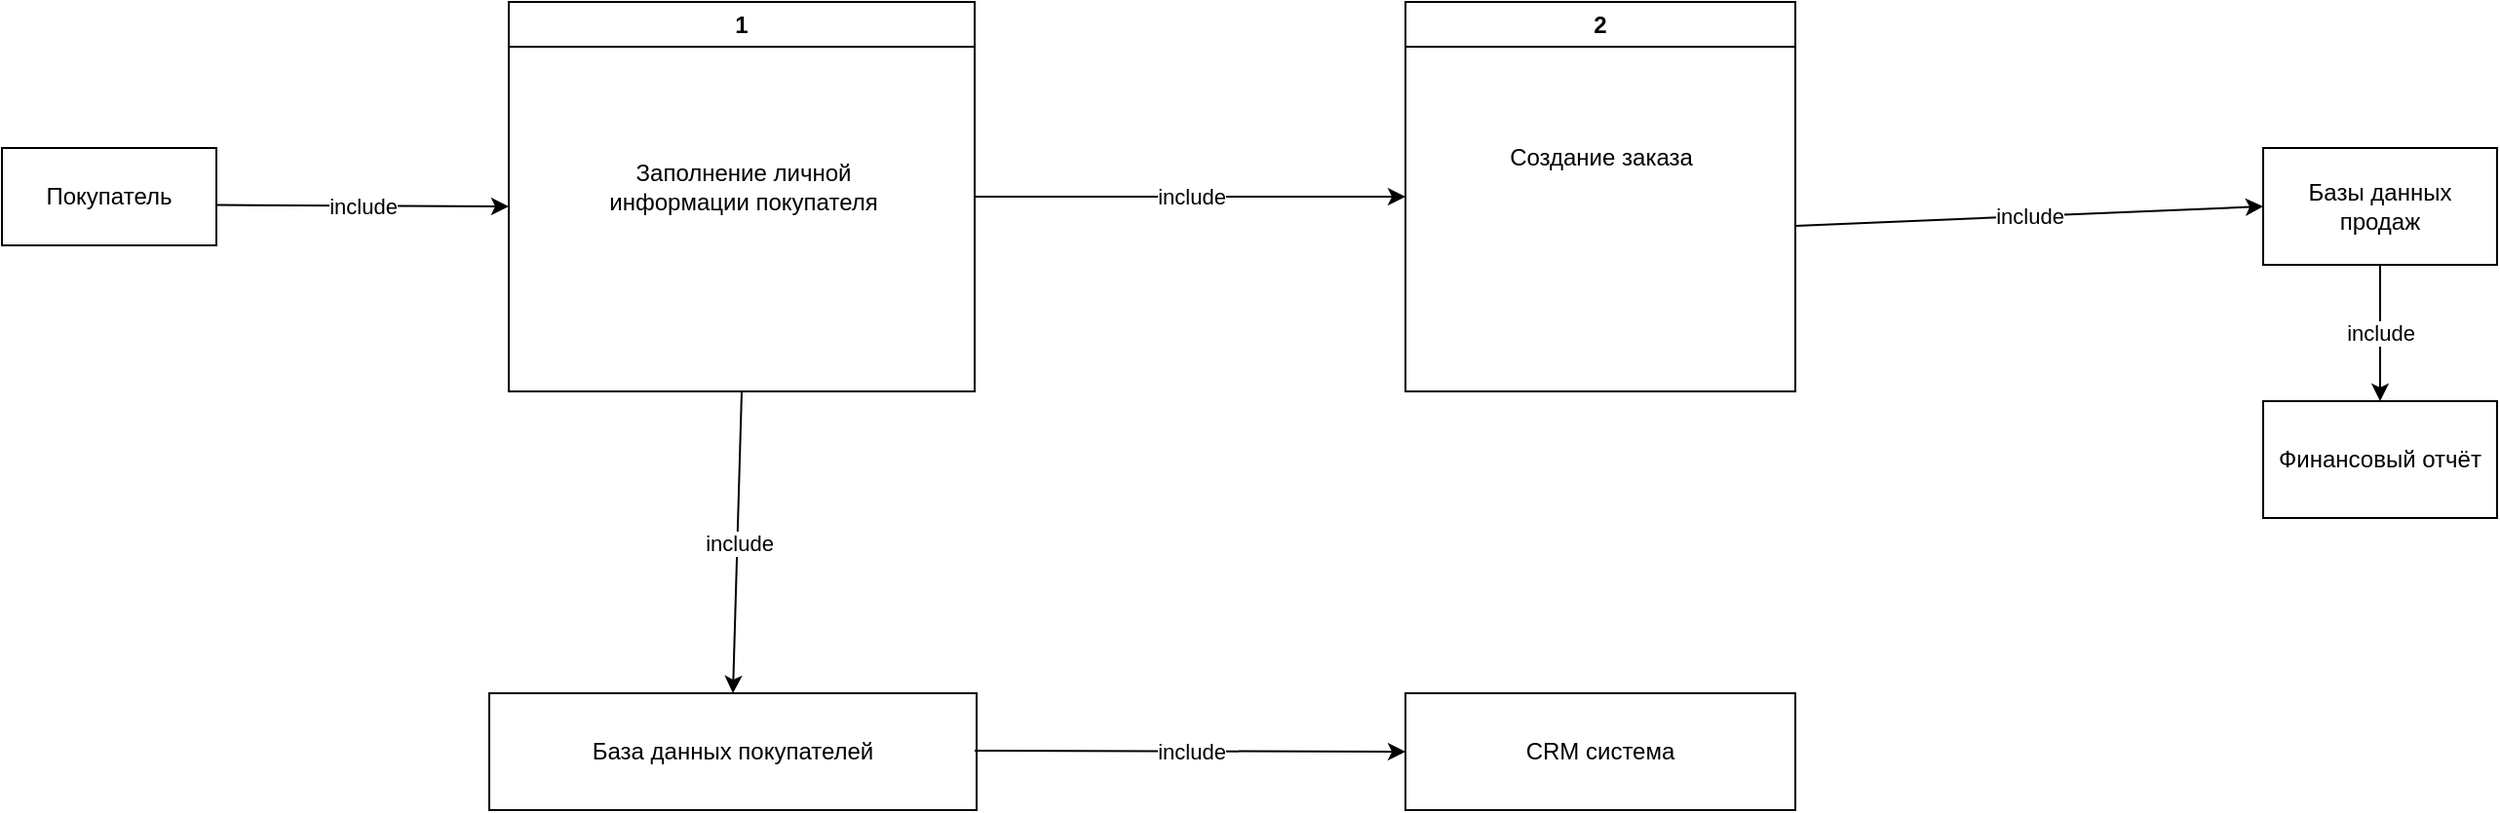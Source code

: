<mxfile version="24.5.1" type="device">
  <diagram name="Страница — 1" id="uGtaiiDRuzzVLMnXn93x">
    <mxGraphModel dx="1249" dy="542" grid="1" gridSize="10" guides="1" tooltips="1" connect="1" arrows="1" fold="1" page="1" pageScale="1" pageWidth="827" pageHeight="1169" math="0" shadow="0">
      <root>
        <mxCell id="0" />
        <mxCell id="1" parent="0" />
        <mxCell id="n0s3wd_-Q-xtJQJMoXID-1" value="Покупатель" style="html=1;whiteSpace=wrap;" parent="1" vertex="1">
          <mxGeometry x="50" y="280" width="110" height="50" as="geometry" />
        </mxCell>
        <mxCell id="n0s3wd_-Q-xtJQJMoXID-2" value="1" style="swimlane;whiteSpace=wrap;html=1;" parent="1" vertex="1">
          <mxGeometry x="310" y="205" width="239" height="200" as="geometry" />
        </mxCell>
        <mxCell id="n0s3wd_-Q-xtJQJMoXID-7" value="Заполнение личной&lt;br&gt;информации покупателя" style="text;html=1;align=center;verticalAlign=middle;resizable=0;points=[];autosize=1;strokeColor=none;fillColor=none;" parent="n0s3wd_-Q-xtJQJMoXID-2" vertex="1">
          <mxGeometry x="39.5" y="75" width="160" height="40" as="geometry" />
        </mxCell>
        <mxCell id="n0s3wd_-Q-xtJQJMoXID-8" value="2" style="swimlane;whiteSpace=wrap;html=1;" parent="1" vertex="1">
          <mxGeometry x="770" y="205" width="200" height="200" as="geometry" />
        </mxCell>
        <mxCell id="n0s3wd_-Q-xtJQJMoXID-9" value="Создание заказа" style="text;html=1;align=center;verticalAlign=middle;resizable=0;points=[];autosize=1;strokeColor=none;fillColor=none;" parent="n0s3wd_-Q-xtJQJMoXID-8" vertex="1">
          <mxGeometry x="40" y="65" width="120" height="30" as="geometry" />
        </mxCell>
        <mxCell id="n0s3wd_-Q-xtJQJMoXID-10" value="Базы данных продаж" style="rounded=0;whiteSpace=wrap;html=1;" parent="1" vertex="1">
          <mxGeometry x="1210" y="280" width="120" height="60" as="geometry" />
        </mxCell>
        <mxCell id="n0s3wd_-Q-xtJQJMoXID-11" value="Финансовый отчёт" style="rounded=0;whiteSpace=wrap;html=1;" parent="1" vertex="1">
          <mxGeometry x="1210" y="410" width="120" height="60" as="geometry" />
        </mxCell>
        <mxCell id="n0s3wd_-Q-xtJQJMoXID-12" value="CRM система" style="rounded=0;whiteSpace=wrap;html=1;" parent="1" vertex="1">
          <mxGeometry x="770" y="560" width="200" height="60" as="geometry" />
        </mxCell>
        <mxCell id="n0s3wd_-Q-xtJQJMoXID-13" value="База данных покупателей" style="rounded=0;whiteSpace=wrap;html=1;" parent="1" vertex="1">
          <mxGeometry x="300" y="560" width="250" height="60" as="geometry" />
        </mxCell>
        <mxCell id="n0s3wd_-Q-xtJQJMoXID-18" value="" style="endArrow=classic;html=1;rounded=0;" parent="1" edge="1">
          <mxGeometry relative="1" as="geometry">
            <mxPoint x="160" y="309.29" as="sourcePoint" />
            <mxPoint x="310" y="310" as="targetPoint" />
          </mxGeometry>
        </mxCell>
        <mxCell id="n0s3wd_-Q-xtJQJMoXID-19" value="include" style="edgeLabel;resizable=0;html=1;;align=center;verticalAlign=middle;" parent="n0s3wd_-Q-xtJQJMoXID-18" connectable="0" vertex="1">
          <mxGeometry relative="1" as="geometry" />
        </mxCell>
        <mxCell id="n0s3wd_-Q-xtJQJMoXID-21" value="" style="endArrow=classic;html=1;rounded=0;exitX=1;exitY=0.5;exitDx=0;exitDy=0;entryX=0;entryY=0.5;entryDx=0;entryDy=0;" parent="1" source="n0s3wd_-Q-xtJQJMoXID-2" target="n0s3wd_-Q-xtJQJMoXID-8" edge="1">
          <mxGeometry relative="1" as="geometry">
            <mxPoint x="550" y="390" as="sourcePoint" />
            <mxPoint x="650" y="390" as="targetPoint" />
          </mxGeometry>
        </mxCell>
        <mxCell id="n0s3wd_-Q-xtJQJMoXID-22" value="include" style="edgeLabel;resizable=0;html=1;;align=center;verticalAlign=middle;" parent="n0s3wd_-Q-xtJQJMoXID-21" connectable="0" vertex="1">
          <mxGeometry relative="1" as="geometry" />
        </mxCell>
        <mxCell id="n0s3wd_-Q-xtJQJMoXID-23" value="" style="endArrow=classic;html=1;rounded=0;entryX=0;entryY=0.5;entryDx=0;entryDy=0;" parent="1" target="n0s3wd_-Q-xtJQJMoXID-10" edge="1">
          <mxGeometry relative="1" as="geometry">
            <mxPoint x="970" y="320" as="sourcePoint" />
            <mxPoint x="1070" y="320" as="targetPoint" />
          </mxGeometry>
        </mxCell>
        <mxCell id="n0s3wd_-Q-xtJQJMoXID-24" value="include" style="edgeLabel;resizable=0;html=1;;align=center;verticalAlign=middle;" parent="n0s3wd_-Q-xtJQJMoXID-23" connectable="0" vertex="1">
          <mxGeometry relative="1" as="geometry" />
        </mxCell>
        <mxCell id="n0s3wd_-Q-xtJQJMoXID-26" value="" style="endArrow=classic;html=1;rounded=0;entryX=0.5;entryY=0;entryDx=0;entryDy=0;exitX=0.5;exitY=1;exitDx=0;exitDy=0;" parent="1" source="n0s3wd_-Q-xtJQJMoXID-10" target="n0s3wd_-Q-xtJQJMoXID-11" edge="1">
          <mxGeometry relative="1" as="geometry">
            <mxPoint x="1230" y="370" as="sourcePoint" />
            <mxPoint x="1330" y="370" as="targetPoint" />
          </mxGeometry>
        </mxCell>
        <mxCell id="n0s3wd_-Q-xtJQJMoXID-27" value="include" style="edgeLabel;resizable=0;html=1;;align=center;verticalAlign=middle;" parent="n0s3wd_-Q-xtJQJMoXID-26" connectable="0" vertex="1">
          <mxGeometry relative="1" as="geometry" />
        </mxCell>
        <mxCell id="n0s3wd_-Q-xtJQJMoXID-29" value="" style="endArrow=classic;html=1;rounded=0;entryX=0.5;entryY=0;entryDx=0;entryDy=0;exitX=0.5;exitY=1;exitDx=0;exitDy=0;" parent="1" source="n0s3wd_-Q-xtJQJMoXID-2" target="n0s3wd_-Q-xtJQJMoXID-13" edge="1">
          <mxGeometry relative="1" as="geometry">
            <mxPoint x="364" y="490" as="sourcePoint" />
            <mxPoint x="464" y="490" as="targetPoint" />
          </mxGeometry>
        </mxCell>
        <mxCell id="n0s3wd_-Q-xtJQJMoXID-30" value="include" style="edgeLabel;resizable=0;html=1;;align=center;verticalAlign=middle;" parent="n0s3wd_-Q-xtJQJMoXID-29" connectable="0" vertex="1">
          <mxGeometry relative="1" as="geometry" />
        </mxCell>
        <mxCell id="n0s3wd_-Q-xtJQJMoXID-31" value="" style="endArrow=classic;html=1;rounded=0;entryX=0;entryY=0.5;entryDx=0;entryDy=0;" parent="1" target="n0s3wd_-Q-xtJQJMoXID-12" edge="1">
          <mxGeometry relative="1" as="geometry">
            <mxPoint x="549" y="589.52" as="sourcePoint" />
            <mxPoint x="649" y="589.52" as="targetPoint" />
          </mxGeometry>
        </mxCell>
        <mxCell id="n0s3wd_-Q-xtJQJMoXID-32" value="include" style="edgeLabel;resizable=0;html=1;;align=center;verticalAlign=middle;" parent="n0s3wd_-Q-xtJQJMoXID-31" connectable="0" vertex="1">
          <mxGeometry relative="1" as="geometry" />
        </mxCell>
      </root>
    </mxGraphModel>
  </diagram>
</mxfile>
